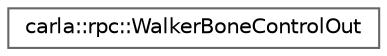 digraph "类继承关系图"
{
 // INTERACTIVE_SVG=YES
 // LATEX_PDF_SIZE
  bgcolor="transparent";
  edge [fontname=Helvetica,fontsize=10,labelfontname=Helvetica,labelfontsize=10];
  node [fontname=Helvetica,fontsize=10,shape=box,height=0.2,width=0.4];
  rankdir="LR";
  Node0 [id="Node000000",label="carla::rpc::WalkerBoneControlOut",height=0.2,width=0.4,color="grey40", fillcolor="white", style="filled",URL="$d2/ddc/classcarla_1_1rpc_1_1WalkerBoneControlOut.html",tooltip=" "];
}
